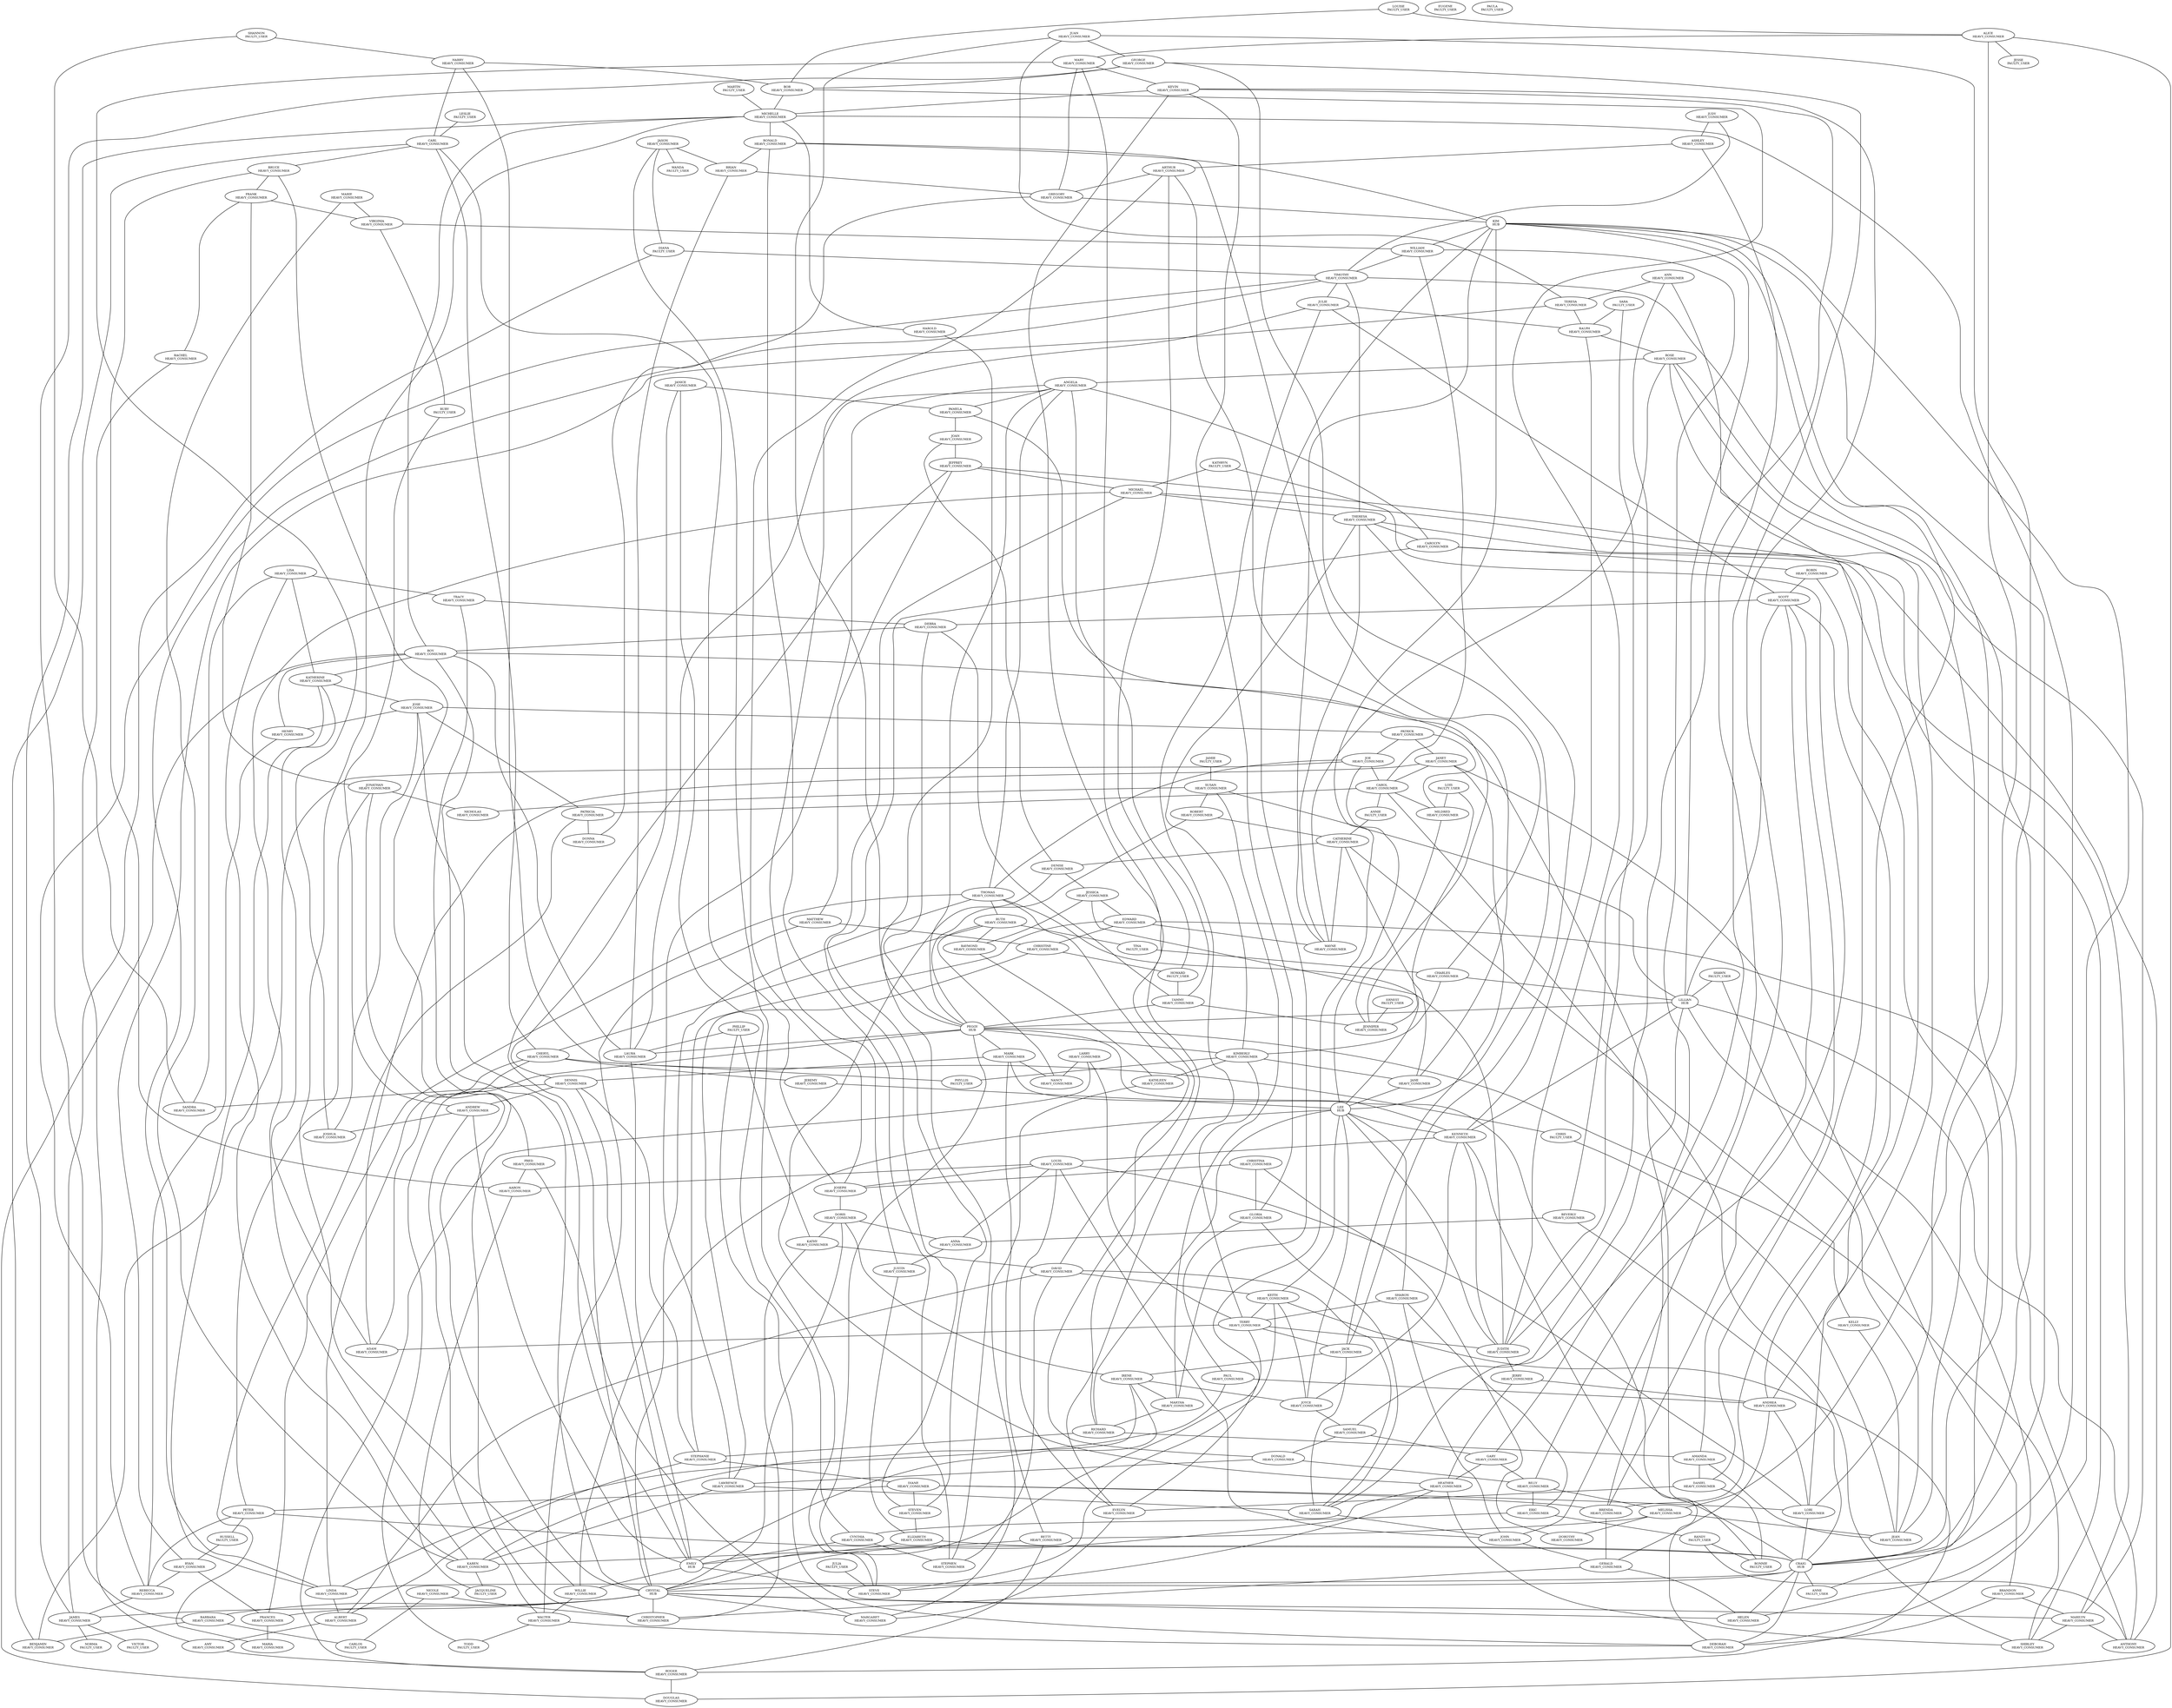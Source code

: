 // Template
graph {
	overlap=false splines=true
	"0xD366B85B43" [label="ALICE
HEAVY_CONSUMER" fontsize=8]
	"0xC0E2A622C1" [label="BOB
HEAVY_CONSUMER" fontsize=8]
	"0x0F51ECFBCD" [label="CAROL
HEAVY_CONSUMER" fontsize=8]
	"0x18C5C05C12" [label="JAMES
HEAVY_CONSUMER" fontsize=8]
	"0xE778B82B1A" [label="JOHN
HEAVY_CONSUMER" fontsize=8]
	"0x2A704B49C5" [label="ROBERT
HEAVY_CONSUMER" fontsize=8]
	"0x4780D26001" [label="MICHAEL
HEAVY_CONSUMER" fontsize=8]
	"0x734E40A264" [label="MARY
HEAVY_CONSUMER" fontsize=8]
	"0xADCCAB46E0" [label="WILLIAM
HEAVY_CONSUMER" fontsize=8]
	"0x2C80447B43" [label="DAVID
HEAVY_CONSUMER" fontsize=8]
	"0x684997ECF1" [label="RICHARD
HEAVY_CONSUMER" fontsize=8]
	"0x9D87033DCE" [label="CHARLES
HEAVY_CONSUMER" fontsize=8]
	"0xD525B446BB" [label="JOSEPH
HEAVY_CONSUMER" fontsize=8]
	"0x3F39F49FCE" [label="THOMAS
HEAVY_CONSUMER" fontsize=8]
	"0xFBB3C588C2" [label="PATRICIA
HEAVY_CONSUMER" fontsize=8]
	"0x6BF84F10E5" [label="CHRISTOPHER
HEAVY_CONSUMER" fontsize=8]
	"0x1A48470455" [label="LINDA
HEAVY_CONSUMER" fontsize=8]
	"0x1CD96813A0" [label="BARBARA
HEAVY_CONSUMER" fontsize=8]
	"0x7DF0B815D8" [label="DANIEL
HEAVY_CONSUMER" fontsize=8]
	"0xA2957E8740" [label="PAUL
HEAVY_CONSUMER" fontsize=8]
	"0x23705352C1" [label="MARK
HEAVY_CONSUMER" fontsize=8]
	"0xE0EED69661" [label="ELIZABETH
HEAVY_CONSUMER" fontsize=8]
	"0xCD774EEEA6" [label="DONALD
HEAVY_CONSUMER" fontsize=8]
	"0xA22B2DBB5C" [label="JENNIFER
HEAVY_CONSUMER" fontsize=8]
	"0xF182C236B1" [label="GEORGE
HEAVY_CONSUMER" fontsize=8]
	"0xBE207C77E1" [label="MARIA
HEAVY_CONSUMER" fontsize=8]
	"0xD23D9F93E2" [label="KENNETH
HEAVY_CONSUMER" fontsize=8]
	"0x1DD3CD52E9" [label="SUSAN
HEAVY_CONSUMER" fontsize=8]
	"0x73AE3304F2" [label="STEVEN
HEAVY_CONSUMER" fontsize=8]
	"0x8458A24F33" [label="EDWARD
HEAVY_CONSUMER" fontsize=8]
	"0x0A9A934122" [label="MARGARET
HEAVY_CONSUMER" fontsize=8]
	"0xA6DBD9EFA5" [label="BRIAN
HEAVY_CONSUMER" fontsize=8]
	"0x46488B9C3D" [label="RONALD
HEAVY_CONSUMER" fontsize=8]
	"0x00A2D30DE5" [label="DOROTHY
HEAVY_CONSUMER" fontsize=8]
	"0x180705AFD7" [label="ANTHONY
HEAVY_CONSUMER" fontsize=8]
	"0x1AA098FF9C" [label="LISA
HEAVY_CONSUMER" fontsize=8]
	"0x200824A4FE" [label="KEVIN
HEAVY_CONSUMER" fontsize=8]
	"0xDD2D5FF291" [label="NANCY
HEAVY_CONSUMER" fontsize=8]
	"0x63C9D028D6" [label="KAREN
HEAVY_CONSUMER" fontsize=8]
	"0xC93E71C8D7" [label="BETTY
HEAVY_CONSUMER" fontsize=8]
	"0x81D1F1768D" [label="HELEN
HEAVY_CONSUMER" fontsize=8]
	"0x54137FCB9A" [label="JASON
HEAVY_CONSUMER" fontsize=8]
	"0x7B23CBC8F7" [label="MATTHEW
HEAVY_CONSUMER" fontsize=8]
	"0xD39E8FE2EA" [label="GARY
HEAVY_CONSUMER" fontsize=8]
	"0xD7C555723F" [label="TIMOTHY
HEAVY_CONSUMER" fontsize=8]
	"0x77C21BC57E" [label="SANDRA
HEAVY_CONSUMER" fontsize=8]
	"0x533F4274F5" [label="JOSE
HEAVY_CONSUMER" fontsize=8]
	"0x812F6C76FC" [label="LARRY
HEAVY_CONSUMER" fontsize=8]
	"0xE0D4133463" [label="JEFFREY
HEAVY_CONSUMER" fontsize=8]
	"0x1D8774D358" [label="FRANK
HEAVY_CONSUMER" fontsize=8]
	"0x0AF130406C" [label="DONNA
HEAVY_CONSUMER" fontsize=8]
	"0xDB08DDC292" [label="RUTH
HEAVY_CONSUMER" fontsize=8]
	"0x68BCFCE4D8" [label="SCOTT
HEAVY_CONSUMER" fontsize=8]
	"0xB8F7F8839B" [label="ERIC
HEAVY_CONSUMER" fontsize=8]
	"0x6A34F9A61C" [label="STEPHEN
HEAVY_CONSUMER" fontsize=8]
	"0xFB3552EBF4" [label="ANDREW
HEAVY_CONSUMER" fontsize=8]
	"0xBDB6E0CAD8" [label="SHARON
HEAVY_CONSUMER" fontsize=8]
	"0xF8D8CEE994" [label="MICHELLE
HEAVY_CONSUMER" fontsize=8]
	"0x79A0DA139E" [label="LAURA
HEAVY_CONSUMER" fontsize=8]
	"0x60560C6BF2" [label="SARAH
HEAVY_CONSUMER" fontsize=8]
	"0x134CA5F82D" [label="KIMBERLY
HEAVY_CONSUMER" fontsize=8]
	"0x7F25856B4B" [label="DEBORAH
HEAVY_CONSUMER" fontsize=8]
	"0x11CB21C84B" [label="JESSICA
HEAVY_CONSUMER" fontsize=8]
	"0x810093060A" [label="RAYMOND
HEAVY_CONSUMER" fontsize=8]
	"0xABA527A541" [label="SHIRLEY
HEAVY_CONSUMER" fontsize=8]
	"0x70406C8061" [label="CYNTHIA
HEAVY_CONSUMER" fontsize=8]
	"0xF335FB9DD5" [label="ANGELA
HEAVY_CONSUMER" fontsize=8]
	"0xD42E296DC8" [label="MELISSA
HEAVY_CONSUMER" fontsize=8]
	"0x06D61CF1DC" [label="BRENDA
HEAVY_CONSUMER" fontsize=8]
	"0x3749A58D74" [label="AMY
HEAVY_CONSUMER" fontsize=8]
	"0x90F25F5E7B" [label="JERRY
HEAVY_CONSUMER" fontsize=8]
	"0x591F7271F5" [label="GREGORY
HEAVY_CONSUMER" fontsize=8]
	"0xF0B6F5AC29" [label="ANNA
HEAVY_CONSUMER" fontsize=8]
	"0xA76A3C0C75" [label="JOSHUA
HEAVY_CONSUMER" fontsize=8]
	"0xFA7386326D" [label="VIRGINIA
HEAVY_CONSUMER" fontsize=8]
	"0xFAFEE7D624" [label="REBECCA
HEAVY_CONSUMER" fontsize=8]
	"0x87FAA41FE7" [label="KATHLEEN
HEAVY_CONSUMER" fontsize=8]
	"0x4A24AF797F" [label="DENNIS
HEAVY_CONSUMER" fontsize=8]
	"0xDFD26354C1" [label="PAMELA
HEAVY_CONSUMER" fontsize=8]
	"0xC0ED0F0008" [label="MARTHA
HEAVY_CONSUMER" fontsize=8]
	"0x6ACB5635BF" [label="DEBRA
HEAVY_CONSUMER" fontsize=8]
	"0x261AB77A93" [label="AMANDA
HEAVY_CONSUMER" fontsize=8]
	"0x35C4290EAC" [label="WALTER
HEAVY_CONSUMER" fontsize=8]
	"0x801329EF0B" [label="STEPHANIE
HEAVY_CONSUMER" fontsize=8]
	"0xF3810D6C14" [label="WILLIE
HEAVY_CONSUMER" fontsize=8]
	"0x0DA23D0825" [label="PATRICK
HEAVY_CONSUMER" fontsize=8]
	"0xFEE5EC406C" [label="TERRY
HEAVY_CONSUMER" fontsize=8]
	"0x59EE00AFD9" [label="CAROLYN
HEAVY_CONSUMER" fontsize=8]
	"0x6FACD464DA" [label="PETER
HEAVY_CONSUMER" fontsize=8]
	"0x83C3767A6D" [label="CHRISTINE
HEAVY_CONSUMER" fontsize=8]
	"0x60007B8FD4" [label="MARIE
HEAVY_CONSUMER" fontsize=8]
	"0x0962A6361E" [label="JANET
HEAVY_CONSUMER" fontsize=8]
	"0xC1DEF28678" [label="FRANCES
HEAVY_CONSUMER" fontsize=8]
	"0x879CED287A" [label="CATHERINE
HEAVY_CONSUMER" fontsize=8]
	"0x6C4E7F1288" [label="HAROLD
HEAVY_CONSUMER" fontsize=8]
	"0x7C599109DE" [label="HENRY
HEAVY_CONSUMER" fontsize=8]
	"0x47A8B02DD8" [label="DOUGLAS
HEAVY_CONSUMER" fontsize=8]
	"0xB14BACA4F6" [label="JOYCE
HEAVY_CONSUMER" fontsize=8]
	"0xED36AEBC68" [label="ANN
HEAVY_CONSUMER" fontsize=8]
	"0xA3228C136F" [label="DIANE
HEAVY_CONSUMER" fontsize=8]
	"0x97D3F4DB84" [label="JEAN
HEAVY_CONSUMER" fontsize=8]
	"0x0A7DEFC4B0" [label="JULIE
HEAVY_CONSUMER" fontsize=8]
	"0xA2B5393F55" [label="CARL
HEAVY_CONSUMER" fontsize=8]
	"0xDB11777009" [label="KELLY
HEAVY_CONSUMER" fontsize=8]
	"0x9613C873DD" [label="HEATHER
HEAVY_CONSUMER" fontsize=8]
	"0x70A36DAB0B" [label="ARTHUR
HEAVY_CONSUMER" fontsize=8]
	"0x2ABA35324E" [label="TERESA
HEAVY_CONSUMER" fontsize=8]
	"0xF8C279298E" [label="GLORIA
HEAVY_CONSUMER" fontsize=8]
	"0x234AC55DFF" [label="DORIS
HEAVY_CONSUMER" fontsize=8]
	"0x8CD495403D" [label="RYAN
HEAVY_CONSUMER" fontsize=8]
	"0x0689B12C2A" [label="JOE
HEAVY_CONSUMER" fontsize=8]
	"0xE4540D452A" [label="ROGER
HEAVY_CONSUMER" fontsize=8]
	"0x5DB5413BB3" [label="EVELYN
HEAVY_CONSUMER" fontsize=8]
	"0x72486E7B2B" [label="JUAN
HEAVY_CONSUMER" fontsize=8]
	"0xFE137C8F7B" [label="ASHLEY
HEAVY_CONSUMER" fontsize=8]
	"0x74519EB4BC" [label="JACK
HEAVY_CONSUMER" fontsize=8]
	"0xD07F17F7F4" [label="CHERYL
HEAVY_CONSUMER" fontsize=8]
	"0x16C09BB6C3" [label="ALBERT
HEAVY_CONSUMER" fontsize=8]
	"0x4E10F23568" [label="JOAN
HEAVY_CONSUMER" fontsize=8]
	"0x53D217E116" [label="MILDRED
HEAVY_CONSUMER" fontsize=8]
	"0x26517837AD" [label="KATHERINE
HEAVY_CONSUMER" fontsize=8]
	"0x72066D4A2F" [label="JUSTIN
HEAVY_CONSUMER" fontsize=8]
	"0x2703D50C82" [label="JONATHAN
HEAVY_CONSUMER" fontsize=8]
	"0x8C9DAFE8F7" [label="GERALD
HEAVY_CONSUMER" fontsize=8]
	"0x02C1DE8CC9" [label="KEITH
HEAVY_CONSUMER" fontsize=8]
	"0x4789DF9BD5" [label="SAMUEL
HEAVY_CONSUMER" fontsize=8]
	"0xF51A9EC9E9" [label="JUDITH
HEAVY_CONSUMER" fontsize=8]
	"0xF5CA8B55BF" [label="ROSE
HEAVY_CONSUMER" fontsize=8]
	"0x40184B5ADB" [label="JANICE
HEAVY_CONSUMER" fontsize=8]
	"0x54EC016F7B" [label="LAWRENCE
HEAVY_CONSUMER" fontsize=8]
	"0xF6C200FF6F" [label="RALPH
HEAVY_CONSUMER" fontsize=8]
	"0x2BD1FBAD09" [label="NICOLE
HEAVY_CONSUMER" fontsize=8]
	"0x741942DCC0" [label="JUDY
HEAVY_CONSUMER" fontsize=8]
	"0xE328E6CA3E" [label="NICHOLAS
HEAVY_CONSUMER" fontsize=8]
	"0xD87175E115" [label="CHRISTINA
HEAVY_CONSUMER" fontsize=8]
	"0xDBE93FC33B" [label="ROY
HEAVY_CONSUMER" fontsize=8]
	"0x85AE79A389" [label="KATHY
HEAVY_CONSUMER" fontsize=8]
	"0x2E7FF8F769" [label="THERESA
HEAVY_CONSUMER" fontsize=8]
	"0x25420254BD" [label="BENJAMIN
HEAVY_CONSUMER" fontsize=8]
	"0x6A296B1970" [label="BEVERLY
HEAVY_CONSUMER" fontsize=8]
	"0x71392D3EF9" [label="DENISE
HEAVY_CONSUMER" fontsize=8]
	"0xDA76A2A190" [label="BRUCE
HEAVY_CONSUMER" fontsize=8]
	"0x1944521D7F" [label="BRANDON
HEAVY_CONSUMER" fontsize=8]
	"0x04DF5E4875" [label="ADAM
HEAVY_CONSUMER" fontsize=8]
	"0x0AF37B866F" [label="TAMMY
HEAVY_CONSUMER" fontsize=8]
	"0x0BC40AB36C" [label="IRENE
HEAVY_CONSUMER" fontsize=8]
	"0x3F5A61E01A" [label="FRED
HEAVY_CONSUMER" fontsize=8]
	"0x46EB05DCE9" [label="BILLY
HEAVY_CONSUMER" fontsize=8]
	"0x9EF1DDDC80" [label="HARRY
HEAVY_CONSUMER" fontsize=8]
	"0x0FEC2F5B79" [label="JANE
HEAVY_CONSUMER" fontsize=8]
	"0xA2526D55B2" [label="WAYNE
HEAVY_CONSUMER" fontsize=8]
	"0xC16ADC7CC0" [label="LOUIS
HEAVY_CONSUMER" fontsize=8]
	"0xFBAC964946" [label="LORI
HEAVY_CONSUMER" fontsize=8]
	"0xCB3826EA0A" [label="STEVE
HEAVY_CONSUMER" fontsize=8]
	"0xAE249EDE31" [label="TRACY
HEAVY_CONSUMER" fontsize=8]
	"0x42CCCA5219" [label="JEREMY
HEAVY_CONSUMER" fontsize=8]
	"0xF66C99D6CB" [label="RACHEL
HEAVY_CONSUMER" fontsize=8]
	"0x7C01D309FC" [label="ANDREA
HEAVY_CONSUMER" fontsize=8]
	"0x0DDDAF15C1" [label="AARON
HEAVY_CONSUMER" fontsize=8]
	"0x56A38682A0" [label="MARILYN
HEAVY_CONSUMER" fontsize=8]
	"0xFE2E6BCC16" [label="ROBIN
HEAVY_CONSUMER" fontsize=8]
	"0x1BA1B25FFA" [label="RANDY
FAULTY_USER" fontsize=8]
	"0x6E5CCBAC90" [label="LESLIE
FAULTY_USER" fontsize=8]
	"0xB929381986" [label="KATHRYN
FAULTY_USER" fontsize=8]
	"0xF78DA9F830" [label="EUGENE
FAULTY_USER" fontsize=8]
	"0xE2A8C07611" [label="HOWARD
FAULTY_USER" fontsize=8]
	"0x9E353CD9D6" [label="CARLOS
FAULTY_USER" fontsize=8]
	"0xC834714162" [label="SARA
FAULTY_USER" fontsize=8]
	"0xADF8DAF431" [label="LOUISE
FAULTY_USER" fontsize=8]
	"0xFB555CF532" [label="JACQUELINE
FAULTY_USER" fontsize=8]
	"0x531E07AB38" [label="ANNE
FAULTY_USER" fontsize=8]
	"0x214C865EEE" [label="WANDA
FAULTY_USER" fontsize=8]
	"0xE77C7FB427" [label="RUSSELL
FAULTY_USER" fontsize=8]
	"0x87A547557A" [label="SHAWN
FAULTY_USER" fontsize=8]
	"0xE19AFDB39D" [label="VICTOR
FAULTY_USER" fontsize=8]
	"0x9D8B8A9062" [label="JULIA
FAULTY_USER" fontsize=8]
	"0x889435E9DE" [label="BONNIE
FAULTY_USER" fontsize=8]
	"0x0C8366705A" [label="RUBY
FAULTY_USER" fontsize=8]
	"0x8B55B63B5D" [label="CHRIS
FAULTY_USER" fontsize=8]
	"0xCDE058FAFE" [label="TINA
FAULTY_USER" fontsize=8]
	"0x81F8715603" [label="LOIS
FAULTY_USER" fontsize=8]
	"0x46B1E16ED2" [label="PHYLLIS
FAULTY_USER" fontsize=8]
	"0xDB56EE5822" [label="JAMIE
FAULTY_USER" fontsize=8]
	"0x1B91B313E1" [label="NORMA
FAULTY_USER" fontsize=8]
	"0xA17F16899B" [label="MARTIN
FAULTY_USER" fontsize=8]
	"0xB97C668EAD" [label="PAULA
FAULTY_USER" fontsize=8]
	"0x0C85EE8804" [label="JESSE
FAULTY_USER" fontsize=8]
	"0x55FE2ADA84" [label="DIANA
FAULTY_USER" fontsize=8]
	"0x43A542F3DD" [label="ANNIE
FAULTY_USER" fontsize=8]
	"0x644681EC5C" [label="SHANNON
FAULTY_USER" fontsize=8]
	"0xDCBBADDD2B" [label="ERNEST
FAULTY_USER" fontsize=8]
	"0x896159A979" [label="TODD
FAULTY_USER" fontsize=8]
	"0x5A0356D504" [label="PHILLIP
FAULTY_USER" fontsize=8]
	"0xCC6C8FB0D5" [label="LEE
HUB" fontsize=8]
	"0xF9CE15AE92" [label="LILLIAN
HUB" fontsize=8]
	"0x2A535A1D77" [label="PEGGY
HUB" fontsize=8]
	"0x4554DA21AC" [label="EMILY
HUB" fontsize=8]
	"0xE1FA8D60FB" [label="CRYSTAL
HUB" fontsize=8]
	"0x39BF449D58" [label="KIM
HUB" fontsize=8]
	"0xC2542A3254" [label="CRAIG
HUB" fontsize=8]
	"0x06D61CF1DC" -- "0x8C9DAFE8F7"
	"0xCC6C8FB0D5" -- "0xBDB6E0CAD8"
	"0x70A36DAB0B" -- "0x0FEC2F5B79"
	"0x11CB21C84B" -- "0x8458A24F33"
	"0xB929381986" -- "0x46EB05DCE9"
	"0xE0D4133463" -- "0x7B23CBC8F7"
	"0xDA76A2A190" -- "0x0DDDAF15C1"
	"0xCD774EEEA6" -- "0x200824A4FE"
	"0x801329EF0B" -- "0x16C09BB6C3"
	"0xADCCAB46E0" -- "0x06D61CF1DC"
	"0xA2B5393F55" -- "0xD525B446BB"
	"0x2BD1FBAD09" -- "0x6BF84F10E5"
	"0x234AC55DFF" -- "0xF0B6F5AC29"
	"0xF8D8CEE994" -- "0x6C4E7F1288"
	"0xB8F7F8839B" -- "0x1BA1B25FFA"
	"0xFA7386326D" -- "0x0C8366705A"
	"0x39BF449D58" -- "0x46488B9C3D"
	"0xFBB3C588C2" -- "0xBE207C77E1"
	"0x2703D50C82" -- "0xE1FA8D60FB"
	"0xD07F17F7F4" -- "0x8B55B63B5D"
	"0xD07F17F7F4" -- "0x04DF5E4875"
	"0xA3228C136F" -- "0xFBAC964946"
	"0xDA76A2A190" -- "0x3F5A61E01A"
	"0xD87175E115" -- "0xF8C279298E"
	"0x87A547557A" -- "0x97D3F4DB84"
	"0xF66C99D6CB" -- "0x3749A58D74"
	"0x63C9D028D6" -- "0xFB555CF532"
	"0xADF8DAF431" -- "0xC0E2A622C1"
	"0x734E40A264" -- "0xA76A3C0C75"
	"0xF3810D6C14" -- "0x35C4290EAC"
	"0xE4540D452A" -- "0x47A8B02DD8"
	"0x68BCFCE4D8" -- "0x0A7DEFC4B0"
	"0xC1DEF28678" -- "0xBE207C77E1"
	"0xA2526D55B2" -- "0x879CED287A"
	"0x40184B5ADB" -- "0xDFD26354C1"
	"0xAE249EDE31" -- "0x6ACB5635BF"
	"0x810093060A" -- "0x87FAA41FE7"
	"0xF8D8CEE994" -- "0xF3810D6C14"
	"0xDB56EE5822" -- "0x1DD3CD52E9"
	"0xA6DBD9EFA5" -- "0x591F7271F5"
	"0x71392D3EF9" -- "0x11CB21C84B"
	"0xCC6C8FB0D5" -- "0x684997ECF1"
	"0xE0D4133463" -- "0x4780D26001"
	"0x1CD96813A0" -- "0x9E353CD9D6"
	"0x812F6C76FC" -- "0xE4540D452A"
	"0x0BC40AB36C" -- "0xB14BACA4F6"
	"0x801329EF0B" -- "0x8458A24F33"
	"0x59EE00AFD9" -- "0xFE2E6BCC16"
	"0x23705352C1" -- "0x4A24AF797F"
	"0x6FACD464DA" -- "0xE77C7FB427"
	"0x35C4290EAC" -- "0x7F25856B4B"
	"0xAE249EDE31" -- "0x6BF84F10E5"
	"0x812F6C76FC" -- "0xDD2D5FF291"
	"0x9D87033DCE" -- "0x134CA5F82D"
	"0xABA527A541" -- "0xE0D4133463"
	"0x8458A24F33" -- "0x180705AFD7"
	"0x2703D50C82" -- "0xE328E6CA3E"
	"0x684997ECF1" -- "0x261AB77A93"
	"0x134CA5F82D" -- "0x46B1E16ED2"
	"0x16C09BB6C3" -- "0x3749A58D74"
	"0x1944521D7F" -- "0x7F25856B4B"
	"0xB8F7F8839B" -- "0x70406C8061"
	"0x261AB77A93" -- "0x97D3F4DB84"
	"0x8B55B63B5D" -- "0x97D3F4DB84"
	"0x72066D4A2F" -- "0xE0EED69661"
	"0x47A8B02DD8" -- "0xD366B85B43"
	"0x7C01D309FC" -- "0x59EE00AFD9"
	"0xDBE93FC33B" -- "0x889435E9DE"
	"0xD39E8FE2EA" -- "0x46EB05DCE9"
	"0x8CD495403D" -- "0xC1DEF28678"
	"0xCC6C8FB0D5" -- "0x11CB21C84B"
	"0x1DD3CD52E9" -- "0x2A704B49C5"
	"0x18C5C05C12" -- "0xE19AFDB39D"
	"0x644681EC5C" -- "0x77C21BC57E"
	"0x70A36DAB0B" -- "0xD525B446BB"
	"0x3749A58D74" -- "0xE4540D452A"
	"0x40184B5ADB" -- "0x70406C8061"
	"0x46488B9C3D" -- "0xA6DBD9EFA5"
	"0xD366B85B43" -- "0x0C85EE8804"
	"0x6C4E7F1288" -- "0x6A34F9A61C"
	"0x1AA098FF9C" -- "0x26517837AD"
	"0x7C01D309FC" -- "0x8C9DAFE8F7"
	"0x1D8774D358" -- "0xF66C99D6CB"
	"0x0689B12C2A" -- "0x25420254BD"
	"0xFE137C8F7B" -- "0x70A36DAB0B"
	"0x06D61CF1DC" -- "0x39BF449D58"
	"0x11CB21C84B" -- "0x810093060A"
	"0xF182C236B1" -- "0x1CD96813A0"
	"0x879CED287A" -- "0xDB11777009"
	"0x1AA098FF9C" -- "0xAE249EDE31"
	"0xC93E71C8D7" -- "0xE4540D452A"
	"0x7DF0B815D8" -- "0x889435E9DE"
	"0x2E7FF8F769" -- "0xA2526D55B2"
	"0x43A542F3DD" -- "0x879CED287A"
	"0xFAFEE7D624" -- "0x18C5C05C12"
	"0x1944521D7F" -- "0x56A38682A0"
	"0xED36AEBC68" -- "0x2ABA35324E"
	"0x9EF1DDDC80" -- "0xA2B5393F55"
	"0x60007B8FD4" -- "0x63C9D028D6"
	"0x1CD96813A0" -- "0x25420254BD"
	"0x70A36DAB0B" -- "0x591F7271F5"
	"0x72486E7B2B" -- "0x2A535A1D77"
	"0x6A34F9A61C" -- "0x2C80447B43"
	"0xFE137C8F7B" -- "0x60560C6BF2"
	"0xA3228C136F" -- "0x06D61CF1DC"
	"0x54EC016F7B" -- "0x60560C6BF2"
	"0x83C3767A6D" -- "0x54EC016F7B"
	"0x74519EB4BC" -- "0x0962A6361E"
	"0x6E5CCBAC90" -- "0xA2B5393F55"
	"0x42CCCA5219" -- "0xCC6C8FB0D5"
	"0xD7C555723F" -- "0x2E7FF8F769"
	"0x72486E7B2B" -- "0x97D3F4DB84"
	"0x87A547557A" -- "0xF9CE15AE92"
	"0xCDE058FAFE" -- "0x9D87033DCE"
	"0xC93E71C8D7" -- "0x63C9D028D6"
	"0x4789DF9BD5" -- "0xCD774EEEA6"
	"0xDFD26354C1" -- "0xA22B2DBB5C"
	"0xFE2E6BCC16" -- "0x68BCFCE4D8"
	"0x79A0DA139E" -- "0xDBE93FC33B"
	"0x73AE3304F2" -- "0xE0EED69661"
	"0xC16ADC7CC0" -- "0x0DDDAF15C1"
	"0x54137FCB9A" -- "0x214C865EEE"
	"0x741942DCC0" -- "0xFE137C8F7B"
	"0xD87175E115" -- "0x00A2D30DE5"
	"0x684997ECF1" -- "0x801329EF0B"
	"0xF335FB9DD5" -- "0xDFD26354C1"
	"0x81F8715603" -- "0xA22B2DBB5C"
	"0xC16ADC7CC0" -- "0xFBAC964946"
	"0x4A24AF797F" -- "0x77C21BC57E"
	"0x7DF0B815D8" -- "0x5DB5413BB3"
	"0xA17F16899B" -- "0xF8D8CEE994"
	"0x0DDDAF15C1" -- "0xFB555CF532"
	"0x2C80447B43" -- "0x16C09BB6C3"
	"0x3F39F49FCE" -- "0x684997ECF1"
	"0xDCBBADDD2B" -- "0xA22B2DBB5C"
	"0xFE2E6BCC16" -- "0x531E07AB38"
	"0x8458A24F33" -- "0x83C3767A6D"
	"0x0AF37B866F" -- "0xA22B2DBB5C"
	"0xD42E296DC8" -- "0x00A2D30DE5"
	"0x261AB77A93" -- "0x7DF0B815D8"
	"0x59EE00AFD9" -- "0xF335FB9DD5"
	"0xD23D9F93E2" -- "0xF6C200FF6F"
	"0x3F5A61E01A" -- "0x0DDDAF15C1"
	"0xE1FA8D60FB" -- "0x81D1F1768D"
	"0x04DF5E4875" -- "0x0962A6361E"
	"0x9D87033DCE" -- "0x46488B9C3D"
	"0x85AE79A389" -- "0x2C80447B43"
	"0x1DD3CD52E9" -- "0xF9CE15AE92"
	"0xE2A8C07611" -- "0x0AF37B866F"
	"0x74519EB4BC" -- "0x60560C6BF2"
	"0x234AC55DFF" -- "0xE1FA8D60FB"
	"0x2A535A1D77" -- "0x896159A979"
	"0x2ABA35324E" -- "0xF6C200FF6F"
	"0x234AC55DFF" -- "0x85AE79A389"
	"0xDA76A2A190" -- "0x1D8774D358"
	"0x741942DCC0" -- "0xD7C555723F"
	"0xF182C236B1" -- "0xCC6C8FB0D5"
	"0x0F51ECFBCD" -- "0x53D217E116"
	"0x1AA098FF9C" -- "0x63C9D028D6"
	"0x134CA5F82D" -- "0x87FAA41FE7"
	"0x4780D26001" -- "0x63C9D028D6"
	"0x1AA098FF9C" -- "0x77C21BC57E"
	"0xF51A9EC9E9" -- "0x90F25F5E7B"
	"0x533F4274F5" -- "0x4554DA21AC"
	"0x134CA5F82D" -- "0x0FEC2F5B79"
	"0xC16ADC7CC0" -- "0x5DB5413BB3"
	"0x0DA23D0825" -- "0x0962A6361E"
	"0xCD774EEEA6" -- "0x46EB05DCE9"
	"0x72486E7B2B" -- "0x2ABA35324E"
	"0xD87175E115" -- "0xD525B446BB"
	"0x74519EB4BC" -- "0x0BC40AB36C"
	"0xCC6C8FB0D5" -- "0xF3810D6C14"
	"0x7B23CBC8F7" -- "0x35C4290EAC"
	"0x85AE79A389" -- "0x6BF84F10E5"
	"0x71392D3EF9" -- "0x9613C873DD"
	"0x0F51ECFBCD" -- "0x43A542F3DD"
	"0xBDB6E0CAD8" -- "0xB8F7F8839B"
	"0xC834714162" -- "0xF51A9EC9E9"
	"0xDB11777009" -- "0x97D3F4DB84"
	"0x879CED287A" -- "0x71392D3EF9"
	"0xB929381986" -- "0x4780D26001"
	"0x02C1DE8CC9" -- "0xFEE5EC406C"
	"0x46EB05DCE9" -- "0xB8F7F8839B"
	"0x73AE3304F2" -- "0x4780D26001"
	"0x2C80447B43" -- "0x60560C6BF2"
	"0xC16ADC7CC0" -- "0xE778B82B1A"
	"0x4780D26001" -- "0x2E7FF8F769"
	"0x46488B9C3D" -- "0x6A34F9A61C"
	"0x2BD1FBAD09" -- "0x9E353CD9D6"
	"0xE1FA8D60FB" -- "0xC1DEF28678"
	"0x1D8774D358" -- "0x2703D50C82"
	"0x234AC55DFF" -- "0x0BC40AB36C"
	"0x70406C8061" -- "0x6A34F9A61C"
	"0xDB08DDC292" -- "0x810093060A"
	"0x81F8715603" -- "0x53D217E116"
	"0x83C3767A6D" -- "0xE2A8C07611"
	"0x18C5C05C12" -- "0x1B91B313E1"
	"0xFBB3C588C2" -- "0x0AF130406C"
	"0x4A24AF797F" -- "0x801329EF0B"
	"0x644681EC5C" -- "0x9EF1DDDC80"
	"0x0AF130406C" -- "0x591F7271F5"
	"0xE1FA8D60FB" -- "0xE0D4133463"
	"0xDB08DDC292" -- "0xDD2D5FF291"
	"0xFA7386326D" -- "0xADCCAB46E0"
	"0x71392D3EF9" -- "0x4E10F23568"
	"0x7C599109DE" -- "0xFAFEE7D624"
	"0x134CA5F82D" -- "0x2E7FF8F769"
	"0xC0ED0F0008" -- "0x684997ECF1"
	"0xF182C236B1" -- "0xC0E2A622C1"
	"0x2C80447B43" -- "0x734E40A264"
	"0x39BF449D58" -- "0xA2526D55B2"
	"0x60560C6BF2" -- "0xE778B82B1A"
	"0x72486E7B2B" -- "0xF182C236B1"
	"0xC2542A3254" -- "0xF5CA8B55BF"
	"0xF8C279298E" -- "0x60560C6BF2"
	"0xADF8DAF431" -- "0xD366B85B43"
	"0xD525B446BB" -- "0x234AC55DFF"
	"0x8458A24F33" -- "0xA2526D55B2"
	"0x02C1DE8CC9" -- "0xE4540D452A"
	"0x0F51ECFBCD" -- "0xADCCAB46E0"
	"0x0BC40AB36C" -- "0x4554DA21AC"
	"0xC834714162" -- "0xF6C200FF6F"
	"0x56A38682A0" -- "0x180705AFD7"
	"0x72066D4A2F" -- "0x0A7DEFC4B0"
	"0x9D87033DCE" -- "0xF9CE15AE92"
	"0x2A535A1D77" -- "0xD23D9F93E2"
	"0x4554DA21AC" -- "0xCB3826EA0A"
	"0x18C5C05C12" -- "0xF8D8CEE994"
	"0x9EF1DDDC80" -- "0x46B1E16ED2"
	"0x26517837AD" -- "0x04DF5E4875"
	"0x9613C873DD" -- "0xE1FA8D60FB"
	"0xA2B5393F55" -- "0x25420254BD"
	"0xF9CE15AE92" -- "0x180705AFD7"
	"0x74519EB4BC" -- "0x2E7FF8F769"
	"0x4E10F23568" -- "0xE0D4133463"
	"0x0689B12C2A" -- "0x0F51ECFBCD"
	"0x1DD3CD52E9" -- "0xE328E6CA3E"
	"0xB14BACA4F6" -- "0x4789DF9BD5"
	"0x55FE2ADA84" -- "0xD7C555723F"
	"0xA3228C136F" -- "0x73AE3304F2"
	"0x0DA23D0825" -- "0x53D217E116"
	"0x6A296B1970" -- "0xF0B6F5AC29"
	"0x1BA1B25FFA" -- "0x180705AFD7"
	"0xDBE93FC33B" -- "0xF8D8CEE994"
	"0x60007B8FD4" -- "0xFA7386326D"
	"0x734E40A264" -- "0x591F7271F5"
	"0x0DA23D0825" -- "0x0689B12C2A"
	"0x0F51ECFBCD" -- "0xFBB3C588C2"
	"0x5A0356D504" -- "0x79A0DA139E"
	"0x7B23CBC8F7" -- "0x83C3767A6D"
	"0xA3228C136F" -- "0x6FACD464DA"
	"0x8C9DAFE8F7" -- "0x81D1F1768D"
	"0xF0B6F5AC29" -- "0x72066D4A2F"
	"0x0F51ECFBCD" -- "0xABA527A541"
	"0xD366B85B43" -- "0x734E40A264"
	"0xF5CA8B55BF" -- "0xF335FB9DD5"
	"0x79A0DA139E" -- "0x4554DA21AC"
	"0xC2542A3254" -- "0x81D1F1768D"
	"0xFBAC964946" -- "0x68BCFCE4D8"
	"0x46EB05DCE9" -- "0xD42E296DC8"
	"0x1DD3CD52E9" -- "0xC0ED0F0008"
	"0x1A48470455" -- "0x16C09BB6C3"
	"0xF0B6F5AC29" -- "0xC16ADC7CC0"
	"0xFEE5EC406C" -- "0x04DF5E4875"
	"0xABA527A541" -- "0x2A535A1D77"
	"0x5A0356D504" -- "0x7F25856B4B"
	"0xA2957E8740" -- "0x7C01D309FC"
	"0x9613C873DD" -- "0xABA527A541"
	"0xD7C555723F" -- "0x0A7DEFC4B0"
	"0x8C9DAFE8F7" -- "0x6BF84F10E5"
	"0xF9CE15AE92" -- "0x4789DF9BD5"
	"0x70A36DAB0B" -- "0xE2A8C07611"
	"0x79A0DA139E" -- "0xA6DBD9EFA5"
	"0xCC6C8FB0D5" -- "0xB14BACA4F6"
	"0x0BC40AB36C" -- "0xC0ED0F0008"
	"0xC2542A3254" -- "0x1A48470455"
	"0x2ABA35324E" -- "0x8CD495403D"
	"0xADCCAB46E0" -- "0xD7C555723F"
	"0x0962A6361E" -- "0x0F51ECFBCD"
	"0x0962A6361E" -- "0x1944521D7F"
	"0x5DB5413BB3" -- "0x0A7DEFC4B0"
	"0x9D8B8A9062" -- "0xCB3826EA0A"
	"0x801329EF0B" -- "0xA3228C136F"
	"0x7F25856B4B" -- "0x23705352C1"
	"0xF9CE15AE92" -- "0x81D1F1768D"
	"0xDFD26354C1" -- "0x4E10F23568"
	"0xED36AEBC68" -- "0x7DF0B815D8"
	"0x533F4274F5" -- "0xA76A3C0C75"
	"0xED36AEBC68" -- "0x6A296B1970"
	"0x90F25F5E7B" -- "0x9613C873DD"
	"0x9EF1DDDC80" -- "0xC0E2A622C1"
	"0xE778B82B1A" -- "0x8C9DAFE8F7"
	"0x0C8366705A" -- "0xFB3552EBF4"
	"0xF8D8CEE994" -- "0x46488B9C3D"
	"0x533F4274F5" -- "0x0DA23D0825"
	"0x4789DF9BD5" -- "0xD39E8FE2EA"
	"0xA2B5393F55" -- "0xDA76A2A190"
	"0x5A0356D504" -- "0x85AE79A389"
	"0xF8D8CEE994" -- "0xC2542A3254"
	"0x56A38682A0" -- "0xABA527A541"
	"0x5DB5413BB3" -- "0x0A9A934122"
	"0x90F25F5E7B" -- "0x7C01D309FC"
	"0x6ACB5635BF" -- "0xDBE93FC33B"
	"0xCD774EEEA6" -- "0x54EC016F7B"
	"0x73AE3304F2" -- "0x59EE00AFD9"
	"0x68BCFCE4D8" -- "0x6ACB5635BF"
	"0x2A704B49C5" -- "0x879CED287A"
	"0x87FAA41FE7" -- "0x0A9A934122"
	"0x3F5A61E01A" -- "0x0A9A934122"
	"0xF335FB9DD5" -- "0x54EC016F7B"
	"0xE0EED69661" -- "0xC2542A3254"
	"0x68BCFCE4D8" -- "0x06D61CF1DC"
	"0xCC6C8FB0D5" -- "0x02C1DE8CC9"
	"0x0689B12C2A" -- "0xCC6C8FB0D5"
	"0xDB08DDC292" -- "0xD07F17F7F4"
	"0xC0E2A622C1" -- "0xF8D8CEE994"
	"0xCC6C8FB0D5" -- "0xF51A9EC9E9"
	"0x23705352C1" -- "0xC93E71C8D7"
	"0xC16ADC7CC0" -- "0xD525B446BB"
	"0xDB08DDC292" -- "0xCDE058FAFE"
	"0x02C1DE8CC9" -- "0xCB3826EA0A"
	"0x35C4290EAC" -- "0x896159A979"
	"0x1BA1B25FFA" -- "0x889435E9DE"
	"0x7C599109DE" -- "0xDBE93FC33B"
	"0x9613C873DD" -- "0xCB3826EA0A"
	"0x23705352C1" -- "0xDD2D5FF291"
	"0x55FE2ADA84" -- "0x18C5C05C12"
	"0x200824A4FE" -- "0xF8C279298E"
	"0xF182C236B1" -- "0xD39E8FE2EA"
	"0xC0E2A622C1" -- "0xF51A9EC9E9"
	"0x68BCFCE4D8" -- "0x261AB77A93"
	"0x54137FCB9A" -- "0xCB3826EA0A"
	"0x6A296B1970" -- "0xC2542A3254"
	"0xD23D9F93E2" -- "0xF51A9EC9E9"
	"0x54137FCB9A" -- "0x55FE2ADA84"
	"0x3F39F49FCE" -- "0xC1DEF28678"
	"0xB14BACA4F6" -- "0x02C1DE8CC9"
	"0x3F39F49FCE" -- "0xF51A9EC9E9"
	"0xFB3552EBF4" -- "0x4554DA21AC"
	"0x54EC016F7B" -- "0x63C9D028D6"
	"0x7C01D309FC" -- "0xFBAC964946"
	"0xFAFEE7D624" -- "0xD7C555723F"
	"0x2A704B49C5" -- "0x2A535A1D77"
	"0xF5CA8B55BF" -- "0xA2526D55B2"
	"0xD39E8FE2EA" -- "0x9613C873DD"
	"0x39BF449D58" -- "0xC0ED0F0008"
	"0xD07F17F7F4" -- "0x42CCCA5219"
	"0xCC6C8FB0D5" -- "0xD23D9F93E2"
	"0x200824A4FE" -- "0xF51A9EC9E9"
	"0x533F4274F5" -- "0x7C599109DE"
	"0x3F39F49FCE" -- "0xF335FB9DD5"
	"0xBDB6E0CAD8" -- "0xE778B82B1A"
	"0x54137FCB9A" -- "0xA6DBD9EFA5"
	"0xA2B5393F55" -- "0xD07F17F7F4"
	"0x4A24AF797F" -- "0x4554DA21AC"
	"0xF6C200FF6F" -- "0xF5CA8B55BF"
	"0x39BF449D58" -- "0xADCCAB46E0"
	"0xD23D9F93E2" -- "0xC2542A3254"
	"0x56A38682A0" -- "0xF5CA8B55BF"
	"0x0A7DEFC4B0" -- "0xF6C200FF6F"
	"0xD42E296DC8" -- "0x97D3F4DB84"
	"0xF8C279298E" -- "0xA2957E8740"
	"0x180705AFD7" -- "0x4780D26001"
	"0x8CD495403D" -- "0xFAFEE7D624"
	"0x1A48470455" -- "0xD7C555723F"
	"0x68BCFCE4D8" -- "0xF9CE15AE92"
	"0xC2542A3254" -- "0x531E07AB38"
	"0xA2957E8740" -- "0x1A48470455"
	"0xE77C7FB427" -- "0x8CD495403D"
	"0xC2542A3254" -- "0x7F25856B4B"
	"0x2C80447B43" -- "0x02C1DE8CC9"
	"0x134CA5F82D" -- "0xFEE5EC406C"
	"0x7C01D309FC" -- "0xF5CA8B55BF"
	"0xF335FB9DD5" -- "0x0AF37B866F"
	"0xD42E296DC8" -- "0xC93E71C8D7"
	"0xD07F17F7F4" -- "0x1A48470455"
	"0x0689B12C2A" -- "0x3F39F49FCE"
	"0xE778B82B1A" -- "0x200824A4FE"
	"0x1D8774D358" -- "0xFA7386326D"
	"0xE1FA8D60FB" -- "0xDBE93FC33B"
	"0x40184B5ADB" -- "0x4A24AF797F"
	"0x2E7FF8F769" -- "0x59EE00AFD9"
	"0xF9CE15AE92" -- "0xD23D9F93E2"
	"0xB14BACA4F6" -- "0xD23D9F93E2"
	"0x70406C8061" -- "0x4554DA21AC"
	"0x47A8B02DD8" -- "0xDBE93FC33B"
	"0xE0EED69661" -- "0x4554DA21AC"
	"0xFEE5EC406C" -- "0xF51A9EC9E9"
	"0xDBE93FC33B" -- "0x26517837AD"
	"0x3F39F49FCE" -- "0xDB08DDC292"
	"0xD366B85B43" -- "0xD42E296DC8"
	"0xFEE5EC406C" -- "0x74519EB4BC"
	"0xFB3552EBF4" -- "0xA76A3C0C75"
	"0x591F7271F5" -- "0x39BF449D58"
	"0x6ACB5635BF" -- "0x0AF37B866F"
	"0x533F4274F5" -- "0xFBB3C588C2"
	"0x1A48470455" -- "0x26517837AD"
	"0x26517837AD" -- "0x533F4274F5"
	"0x2A535A1D77" -- "0xCB3826EA0A"
	"0x39BF449D58" -- "0x7F25856B4B"
	"0x6FACD464DA" -- "0xFAFEE7D624"
	"0xD23D9F93E2" -- "0xC16ADC7CC0"
	"0xE1FA8D60FB" -- "0x0A9A934122"
	"0x734E40A264" -- "0x200824A4FE"
	"0x2A535A1D77" -- "0x6ACB5635BF"
	"0xE1FA8D60FB" -- "0x56A38682A0"
	"0x879CED287A" -- "0x0FEC2F5B79"
	"0x812F6C76FC" -- "0xFEE5EC406C"
	"0xFEE5EC406C" -- "0xE1FA8D60FB"
	"0x2E7FF8F769" -- "0x56A38682A0"
	"0xD7C555723F" -- "0xC2542A3254"
	"0x35C4290EAC" -- "0xFB3552EBF4"
	"0x0FEC2F5B79" -- "0xCC6C8FB0D5"
	"0x39BF449D58" -- "0x5DB5413BB3"
	"0xBDB6E0CAD8" -- "0xFEE5EC406C"
	"0xFBAC964946" -- "0xC2542A3254"
	"0x4A24AF797F" -- "0xFB3552EBF4"
	"0x200824A4FE" -- "0xF8D8CEE994"
	"0xE1FA8D60FB" -- "0x1CD96813A0"
	"0x39BF449D58" -- "0xF9CE15AE92"
	"0x6FACD464DA" -- "0xC2542A3254"
	"0x0BC40AB36C" -- "0x63C9D028D6"
	"0xC2542A3254" -- "0xE1FA8D60FB"
	"0x2703D50C82" -- "0x6FACD464DA"
	"0x2A535A1D77" -- "0x134CA5F82D"
	"0x3F39F49FCE" -- "0xE1FA8D60FB"
	"0x2A535A1D77" -- "0xF335FB9DD5"
	"0x2A535A1D77" -- "0x23705352C1"
	"0x79A0DA139E" -- "0xF335FB9DD5"
	"0x0AF37B866F" -- "0x2A535A1D77"
	"0x53D217E116" -- "0xA22B2DBB5C"
	"0xC2542A3254" -- "0x39BF449D58"
	"0x39BF449D58" -- "0xFBAC964946"
	"0xE1FA8D60FB" -- "0x18C5C05C12"
	"0x2A535A1D77" -- "0x79A0DA139E"
	"0x4554DA21AC" -- "0xF3810D6C14"
	"0xE1FA8D60FB" -- "0x6BF84F10E5"
	"0xF9CE15AE92" -- "0x2A535A1D77"
}
